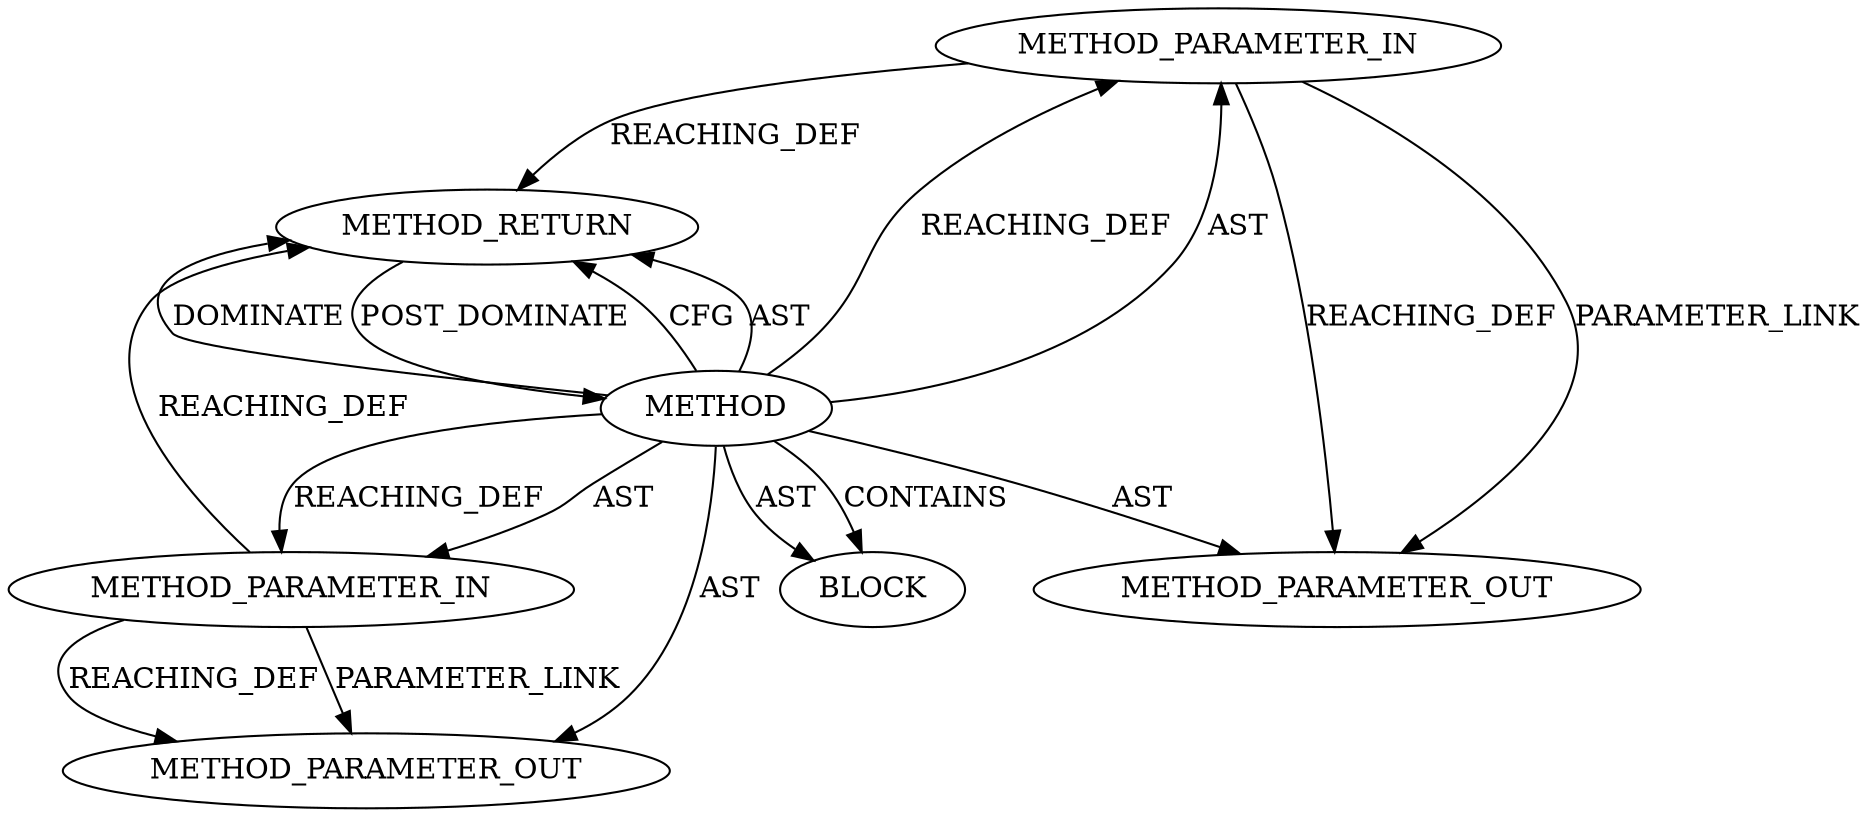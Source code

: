 digraph {
  26752 [label=METHOD_PARAMETER_IN ORDER=1 CODE="p1" IS_VARIADIC=false TYPE_FULL_NAME="ANY" EVALUATION_STRATEGY="BY_VALUE" INDEX=1 NAME="p1"]
  27700 [label=METHOD_PARAMETER_OUT ORDER=2 CODE="p2" IS_VARIADIC=false TYPE_FULL_NAME="ANY" EVALUATION_STRATEGY="BY_VALUE" INDEX=2 NAME="p2"]
  26754 [label=BLOCK ORDER=1 ARGUMENT_INDEX=1 CODE="<empty>" TYPE_FULL_NAME="ANY"]
  26751 [label=METHOD AST_PARENT_TYPE="NAMESPACE_BLOCK" AST_PARENT_FULL_NAME="<global>" ORDER=0 CODE="<empty>" FULL_NAME="srp_verify_server_param" IS_EXTERNAL=true FILENAME="<empty>" SIGNATURE="" NAME="srp_verify_server_param"]
  26753 [label=METHOD_PARAMETER_IN ORDER=2 CODE="p2" IS_VARIADIC=false TYPE_FULL_NAME="ANY" EVALUATION_STRATEGY="BY_VALUE" INDEX=2 NAME="p2"]
  26755 [label=METHOD_RETURN ORDER=2 CODE="RET" TYPE_FULL_NAME="ANY" EVALUATION_STRATEGY="BY_VALUE"]
  27699 [label=METHOD_PARAMETER_OUT ORDER=1 CODE="p1" IS_VARIADIC=false TYPE_FULL_NAME="ANY" EVALUATION_STRATEGY="BY_VALUE" INDEX=1 NAME="p1"]
  26751 -> 26753 [label=REACHING_DEF VARIABLE=""]
  26751 -> 26755 [label=CFG ]
  26751 -> 26754 [label=CONTAINS ]
  26753 -> 27700 [label=REACHING_DEF VARIABLE="p2"]
  26755 -> 26751 [label=POST_DOMINATE ]
  26753 -> 26755 [label=REACHING_DEF VARIABLE="p2"]
  26751 -> 26753 [label=AST ]
  26751 -> 26755 [label=AST ]
  26751 -> 27699 [label=AST ]
  26751 -> 26752 [label=REACHING_DEF VARIABLE=""]
  26752 -> 26755 [label=REACHING_DEF VARIABLE="p1"]
  26753 -> 27700 [label=PARAMETER_LINK ]
  26751 -> 26755 [label=DOMINATE ]
  26751 -> 26754 [label=AST ]
  26752 -> 27699 [label=REACHING_DEF VARIABLE="p1"]
  26751 -> 26752 [label=AST ]
  26751 -> 27700 [label=AST ]
  26752 -> 27699 [label=PARAMETER_LINK ]
}
